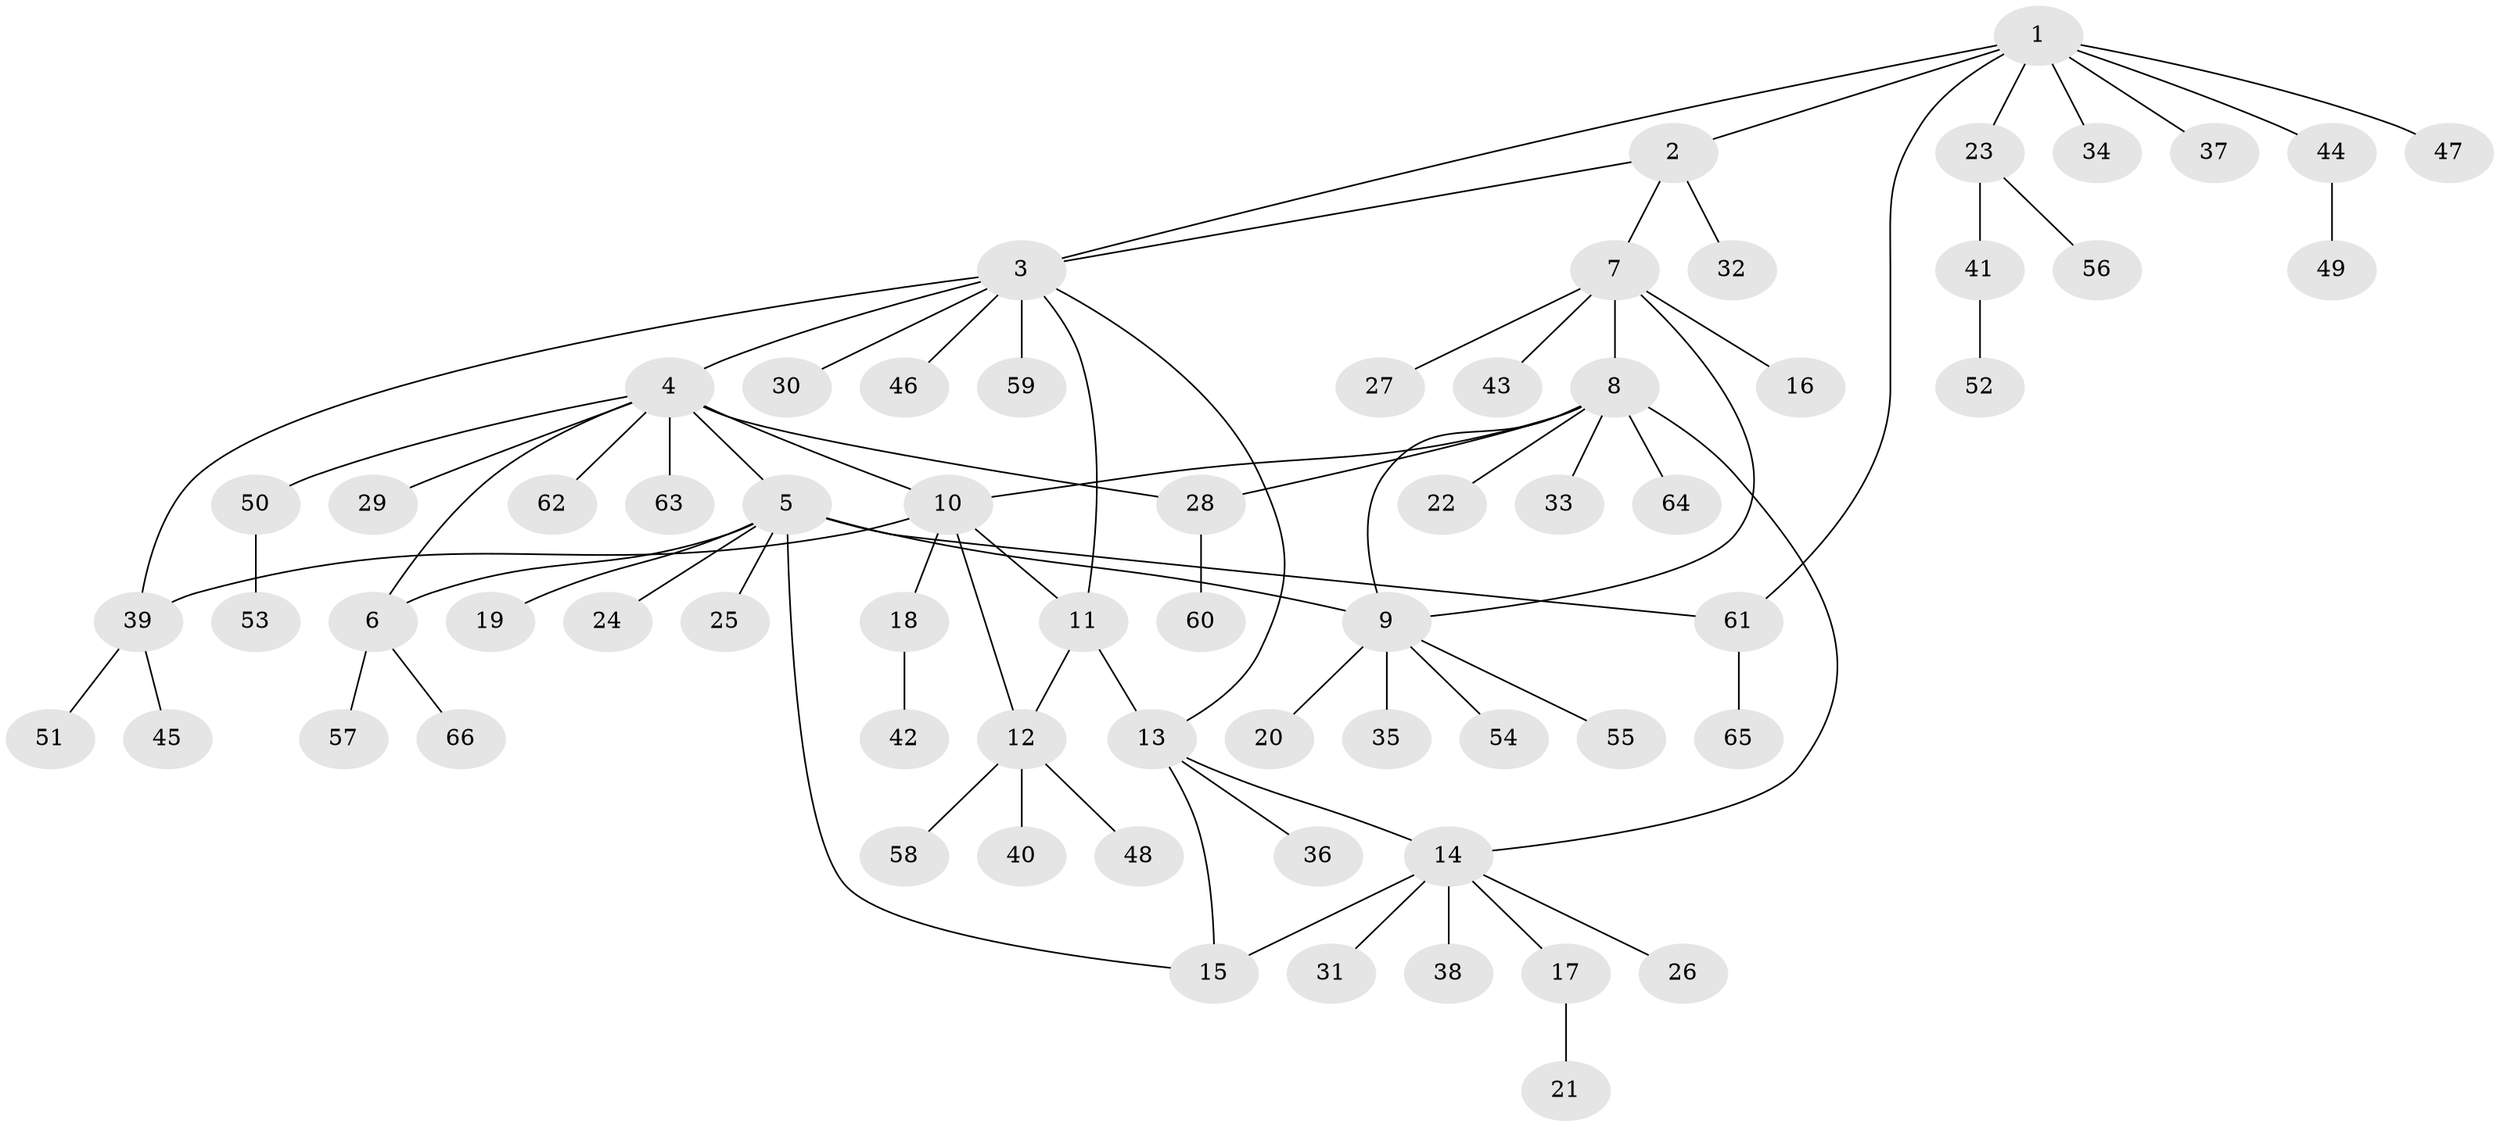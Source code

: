 // coarse degree distribution, {7: 0.06521739130434782, 3: 0.06521739130434782, 13: 0.021739130434782608, 9: 0.021739130434782608, 5: 0.021739130434782608, 6: 0.06521739130434782, 4: 0.021739130434782608, 1: 0.6304347826086957, 2: 0.08695652173913043}
// Generated by graph-tools (version 1.1) at 2025/52/02/27/25 19:52:16]
// undirected, 66 vertices, 79 edges
graph export_dot {
graph [start="1"]
  node [color=gray90,style=filled];
  1;
  2;
  3;
  4;
  5;
  6;
  7;
  8;
  9;
  10;
  11;
  12;
  13;
  14;
  15;
  16;
  17;
  18;
  19;
  20;
  21;
  22;
  23;
  24;
  25;
  26;
  27;
  28;
  29;
  30;
  31;
  32;
  33;
  34;
  35;
  36;
  37;
  38;
  39;
  40;
  41;
  42;
  43;
  44;
  45;
  46;
  47;
  48;
  49;
  50;
  51;
  52;
  53;
  54;
  55;
  56;
  57;
  58;
  59;
  60;
  61;
  62;
  63;
  64;
  65;
  66;
  1 -- 2;
  1 -- 3;
  1 -- 23;
  1 -- 34;
  1 -- 37;
  1 -- 44;
  1 -- 47;
  1 -- 61;
  2 -- 3;
  2 -- 7;
  2 -- 32;
  3 -- 4;
  3 -- 11;
  3 -- 13;
  3 -- 30;
  3 -- 39;
  3 -- 46;
  3 -- 59;
  4 -- 5;
  4 -- 6;
  4 -- 10;
  4 -- 28;
  4 -- 29;
  4 -- 50;
  4 -- 62;
  4 -- 63;
  5 -- 6;
  5 -- 9;
  5 -- 15;
  5 -- 19;
  5 -- 24;
  5 -- 25;
  5 -- 61;
  6 -- 57;
  6 -- 66;
  7 -- 8;
  7 -- 9;
  7 -- 16;
  7 -- 27;
  7 -- 43;
  8 -- 9;
  8 -- 10;
  8 -- 14;
  8 -- 22;
  8 -- 28;
  8 -- 33;
  8 -- 64;
  9 -- 20;
  9 -- 35;
  9 -- 54;
  9 -- 55;
  10 -- 11;
  10 -- 12;
  10 -- 18;
  10 -- 39;
  11 -- 12;
  11 -- 13;
  12 -- 40;
  12 -- 48;
  12 -- 58;
  13 -- 14;
  13 -- 15;
  13 -- 36;
  14 -- 15;
  14 -- 17;
  14 -- 26;
  14 -- 31;
  14 -- 38;
  17 -- 21;
  18 -- 42;
  23 -- 41;
  23 -- 56;
  28 -- 60;
  39 -- 45;
  39 -- 51;
  41 -- 52;
  44 -- 49;
  50 -- 53;
  61 -- 65;
}
